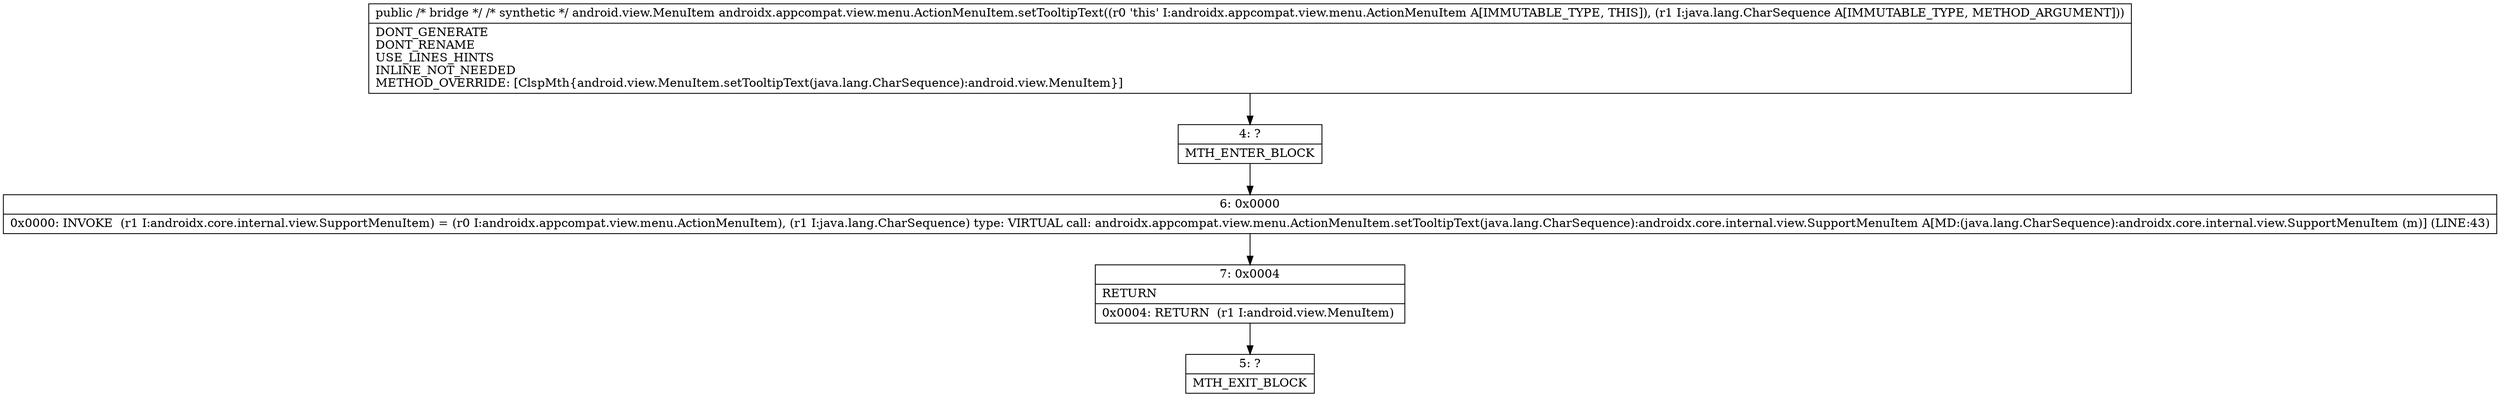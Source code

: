 digraph "CFG forandroidx.appcompat.view.menu.ActionMenuItem.setTooltipText(Ljava\/lang\/CharSequence;)Landroid\/view\/MenuItem;" {
Node_4 [shape=record,label="{4\:\ ?|MTH_ENTER_BLOCK\l}"];
Node_6 [shape=record,label="{6\:\ 0x0000|0x0000: INVOKE  (r1 I:androidx.core.internal.view.SupportMenuItem) = (r0 I:androidx.appcompat.view.menu.ActionMenuItem), (r1 I:java.lang.CharSequence) type: VIRTUAL call: androidx.appcompat.view.menu.ActionMenuItem.setTooltipText(java.lang.CharSequence):androidx.core.internal.view.SupportMenuItem A[MD:(java.lang.CharSequence):androidx.core.internal.view.SupportMenuItem (m)] (LINE:43)\l}"];
Node_7 [shape=record,label="{7\:\ 0x0004|RETURN\l|0x0004: RETURN  (r1 I:android.view.MenuItem) \l}"];
Node_5 [shape=record,label="{5\:\ ?|MTH_EXIT_BLOCK\l}"];
MethodNode[shape=record,label="{public \/* bridge *\/ \/* synthetic *\/ android.view.MenuItem androidx.appcompat.view.menu.ActionMenuItem.setTooltipText((r0 'this' I:androidx.appcompat.view.menu.ActionMenuItem A[IMMUTABLE_TYPE, THIS]), (r1 I:java.lang.CharSequence A[IMMUTABLE_TYPE, METHOD_ARGUMENT]))  | DONT_GENERATE\lDONT_RENAME\lUSE_LINES_HINTS\lINLINE_NOT_NEEDED\lMETHOD_OVERRIDE: [ClspMth\{android.view.MenuItem.setTooltipText(java.lang.CharSequence):android.view.MenuItem\}]\l}"];
MethodNode -> Node_4;Node_4 -> Node_6;
Node_6 -> Node_7;
Node_7 -> Node_5;
}

